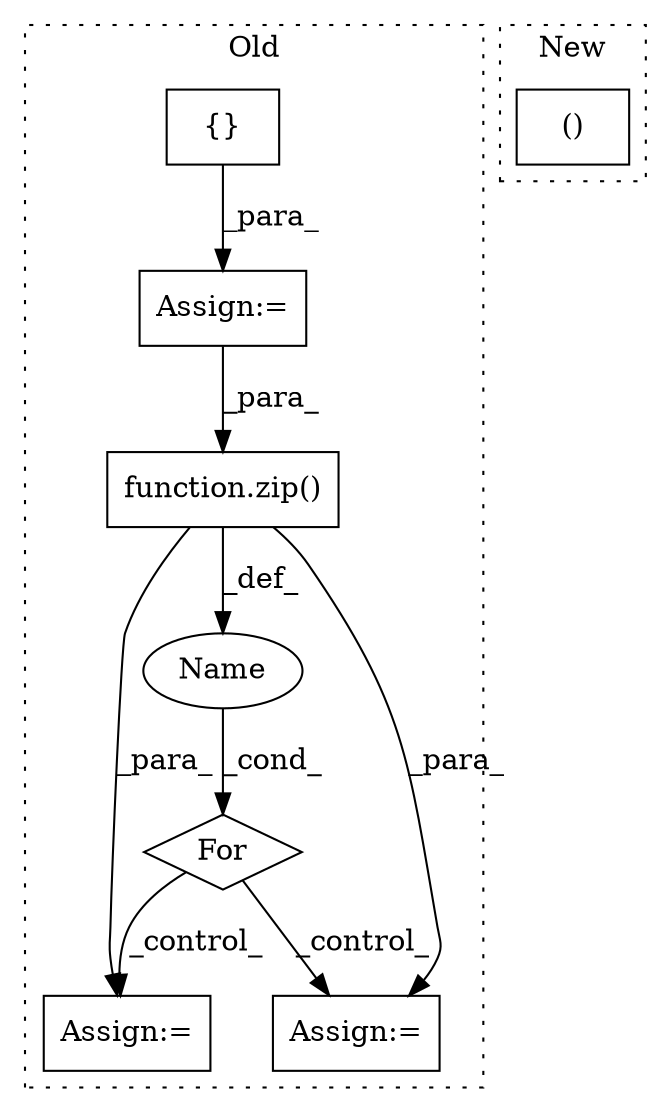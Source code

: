 digraph G {
subgraph cluster0 {
1 [label="function.zip()" a="75" s="10041,10089" l="4,1" shape="box"];
3 [label="For" a="107" s="10021,10090" l="4,14" shape="diamond"];
4 [label="Assign:=" a="68" s="10304" l="3" shape="box"];
5 [label="Name" a="87" s="10030" l="7" shape="ellipse"];
6 [label="Assign:=" a="68" s="9575" l="3" shape="box"];
7 [label="Assign:=" a="68" s="10120" l="3" shape="box"];
8 [label="{}" a="59" s="9578,9585" l="1,0" shape="box"];
label = "Old";
style="dotted";
}
subgraph cluster1 {
2 [label="()" a="54" s="8107" l="49" shape="box"];
label = "New";
style="dotted";
}
1 -> 4 [label="_para_"];
1 -> 5 [label="_def_"];
1 -> 7 [label="_para_"];
3 -> 4 [label="_control_"];
3 -> 7 [label="_control_"];
5 -> 3 [label="_cond_"];
6 -> 1 [label="_para_"];
8 -> 6 [label="_para_"];
}